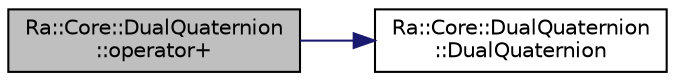 digraph "Ra::Core::DualQuaternion::operator+"
{
 // INTERACTIVE_SVG=YES
 // LATEX_PDF_SIZE
  edge [fontname="Helvetica",fontsize="10",labelfontname="Helvetica",labelfontsize="10"];
  node [fontname="Helvetica",fontsize="10",shape=record];
  rankdir="LR";
  Node1 [label="Ra::Core::DualQuaternion\l::operator+",height=0.2,width=0.4,color="black", fillcolor="grey75", style="filled", fontcolor="black",tooltip="Operators."];
  Node1 -> Node2 [color="midnightblue",fontsize="10",style="solid",fontname="Helvetica"];
  Node2 [label="Ra::Core::DualQuaternion\l::DualQuaternion",height=0.2,width=0.4,color="black", fillcolor="white", style="filled",URL="$classRa_1_1Core_1_1DualQuaternion.html#a0ec075a8261a5bcfa1edab1f9e6cafe9",tooltip="Construct an uninitialized dual quaternion."];
}
